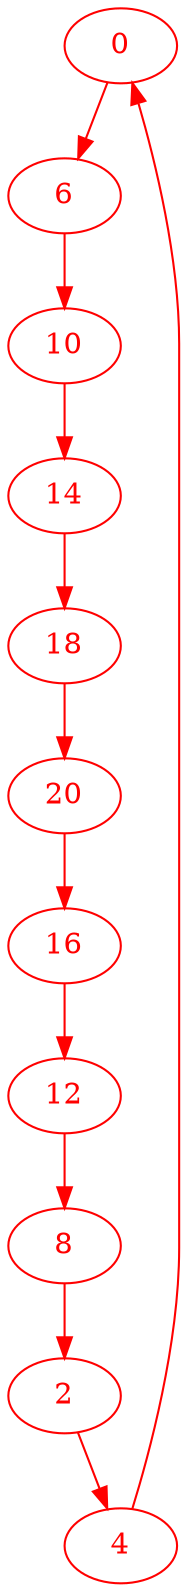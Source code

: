 digraph g{
node [color = red, fontcolor=red]; 0 2 4 6 8 10 12 14 16 18 20 ;
0 -> 6 [color=red] ;
2 -> 4 [color=red] ;
4 -> 0 [color=red] ;
6 -> 10 [color=red] ;
8 -> 2 [color=red] ;
10 -> 14 [color=red] ;
12 -> 8 [color=red] ;
14 -> 18 [color=red] ;
16 -> 12 [color=red] ;
18 -> 20 [color=red] ;
20 -> 16 [color=red] ;
}